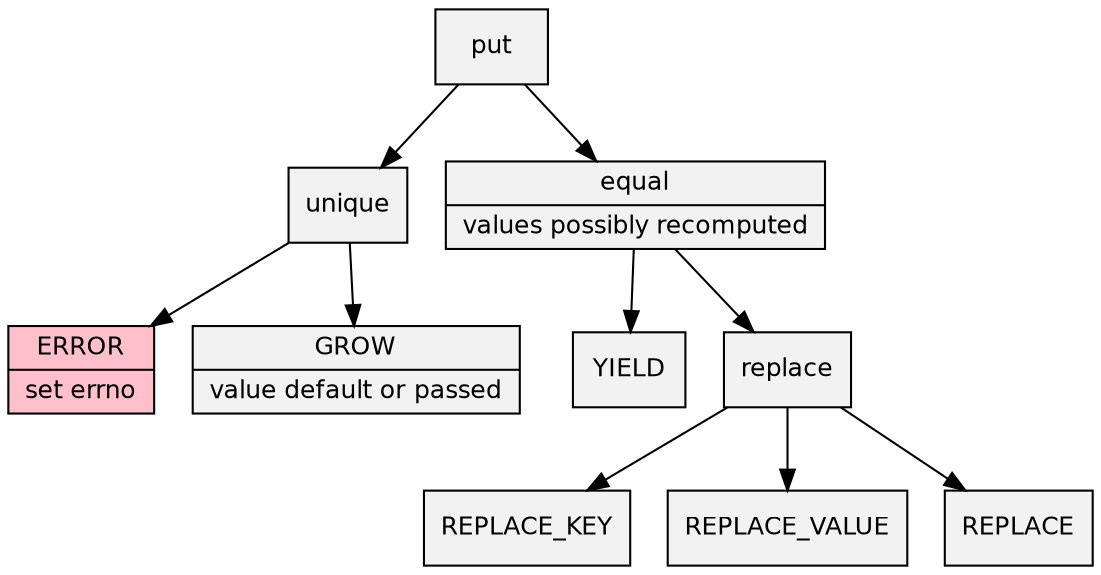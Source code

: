 digraph {
	node [shape=record, style=filled, fillcolor=Grey95];
	fontname = "Bitstream Vera Sans";
	fontsize = 12;
	node [fontname = "Bitstream Vera Sans", fontsize = 12];
	edge [fontname = "Bitstream Vera Sans" fontsize = 12];
	put;
	put -> unique;
	unique -> error;
	unique -> grow;
	put -> equal;
	equal -> yield;
	equal -> replace;
	replace -> key;
	replace -> value;
	replace -> both;
	error [label="{ERROR|set errno}", fillcolor="Pink"];
	equal [label="{equal|values possibly recomputed}"];
	grow [label="{GROW|value default or passed}"];
	yield [label="YIELD"];
	key [label="REPLACE_KEY"];
	value [label="REPLACE_VALUE"];
	both [label="REPLACE"];
}

